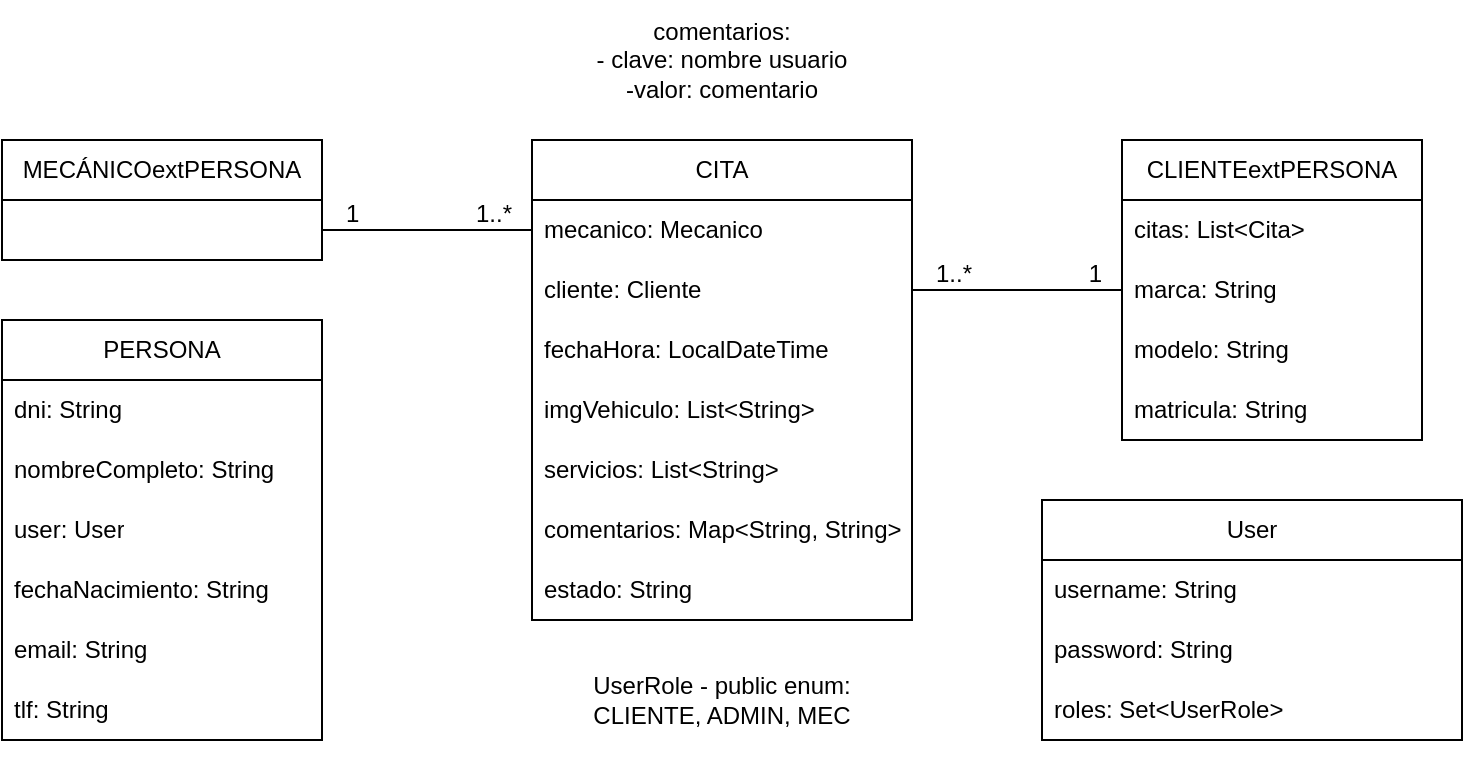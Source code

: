 <mxfile version="20.8.18" type="device"><diagram name="Página-1" id="-y81_2wt6zuWN6OEfqJj"><mxGraphModel dx="1434" dy="756" grid="1" gridSize="10" guides="1" tooltips="1" connect="1" arrows="1" fold="1" page="1" pageScale="1" pageWidth="827" pageHeight="1169" math="0" shadow="0"><root><mxCell id="0"/><mxCell id="1" parent="0"/><mxCell id="NmLjBCF2BtD-vYW53nOs-1" value="MECÁNICOextPERSONA" style="swimlane;fontStyle=0;childLayout=stackLayout;horizontal=1;startSize=30;horizontalStack=0;resizeParent=1;resizeParentMax=0;resizeLast=0;collapsible=1;marginBottom=0;whiteSpace=wrap;html=1;" parent="1" vertex="1"><mxGeometry x="30" y="120" width="160" height="60" as="geometry"/></mxCell><mxCell id="NmLjBCF2BtD-vYW53nOs-9" value="CITA" style="swimlane;fontStyle=0;childLayout=stackLayout;horizontal=1;startSize=30;horizontalStack=0;resizeParent=1;resizeParentMax=0;resizeLast=0;collapsible=1;marginBottom=0;whiteSpace=wrap;html=1;" parent="1" vertex="1"><mxGeometry x="295" y="120" width="190" height="240" as="geometry"/></mxCell><mxCell id="NmLjBCF2BtD-vYW53nOs-10" value="mecanico: Mecanico" style="text;strokeColor=none;fillColor=none;align=left;verticalAlign=middle;spacingLeft=4;spacingRight=4;overflow=hidden;points=[[0,0.5],[1,0.5]];portConstraint=eastwest;rotatable=0;whiteSpace=wrap;html=1;" parent="NmLjBCF2BtD-vYW53nOs-9" vertex="1"><mxGeometry y="30" width="190" height="30" as="geometry"/></mxCell><mxCell id="NmLjBCF2BtD-vYW53nOs-11" value="cliente: Cliente" style="text;strokeColor=none;fillColor=none;align=left;verticalAlign=middle;spacingLeft=4;spacingRight=4;overflow=hidden;points=[[0,0.5],[1,0.5]];portConstraint=eastwest;rotatable=0;whiteSpace=wrap;html=1;" parent="NmLjBCF2BtD-vYW53nOs-9" vertex="1"><mxGeometry y="60" width="190" height="30" as="geometry"/></mxCell><mxCell id="NmLjBCF2BtD-vYW53nOs-12" value="fechaHora: LocalDateTime" style="text;strokeColor=none;fillColor=none;align=left;verticalAlign=middle;spacingLeft=4;spacingRight=4;overflow=hidden;points=[[0,0.5],[1,0.5]];portConstraint=eastwest;rotatable=0;whiteSpace=wrap;html=1;" parent="NmLjBCF2BtD-vYW53nOs-9" vertex="1"><mxGeometry y="90" width="190" height="30" as="geometry"/></mxCell><mxCell id="NmLjBCF2BtD-vYW53nOs-13" value="imgVehiculo: List&amp;lt;String&amp;gt;" style="text;strokeColor=none;fillColor=none;align=left;verticalAlign=middle;spacingLeft=4;spacingRight=4;overflow=hidden;points=[[0,0.5],[1,0.5]];portConstraint=eastwest;rotatable=0;whiteSpace=wrap;html=1;" parent="NmLjBCF2BtD-vYW53nOs-9" vertex="1"><mxGeometry y="120" width="190" height="30" as="geometry"/></mxCell><mxCell id="NmLjBCF2BtD-vYW53nOs-15" value="servicios: List&amp;lt;String&amp;gt;" style="text;strokeColor=none;fillColor=none;align=left;verticalAlign=middle;spacingLeft=4;spacingRight=4;overflow=hidden;points=[[0,0.5],[1,0.5]];portConstraint=eastwest;rotatable=0;whiteSpace=wrap;html=1;" parent="NmLjBCF2BtD-vYW53nOs-9" vertex="1"><mxGeometry y="150" width="190" height="30" as="geometry"/></mxCell><mxCell id="NmLjBCF2BtD-vYW53nOs-42" value="comentarios: Map&amp;lt;String, String&amp;gt;" style="text;strokeColor=none;fillColor=none;align=left;verticalAlign=middle;spacingLeft=4;spacingRight=4;overflow=hidden;points=[[0,0.5],[1,0.5]];portConstraint=eastwest;rotatable=0;whiteSpace=wrap;html=1;" parent="NmLjBCF2BtD-vYW53nOs-9" vertex="1"><mxGeometry y="180" width="190" height="30" as="geometry"/></mxCell><mxCell id="uPhhhP_9xO2Fcjjc44AE-10" value="estado: String" style="text;strokeColor=none;fillColor=none;align=left;verticalAlign=middle;spacingLeft=4;spacingRight=4;overflow=hidden;points=[[0,0.5],[1,0.5]];portConstraint=eastwest;rotatable=0;whiteSpace=wrap;html=1;" vertex="1" parent="NmLjBCF2BtD-vYW53nOs-9"><mxGeometry y="210" width="190" height="30" as="geometry"/></mxCell><mxCell id="NmLjBCF2BtD-vYW53nOs-22" value="CLIENTEextPERSONA" style="swimlane;fontStyle=0;childLayout=stackLayout;horizontal=1;startSize=30;horizontalStack=0;resizeParent=1;resizeParentMax=0;resizeLast=0;collapsible=1;marginBottom=0;whiteSpace=wrap;html=1;" parent="1" vertex="1"><mxGeometry x="590" y="120" width="150" height="150" as="geometry"/></mxCell><mxCell id="NmLjBCF2BtD-vYW53nOs-30" value="citas: List&amp;lt;Cita&amp;gt;" style="text;strokeColor=none;fillColor=none;align=left;verticalAlign=middle;spacingLeft=4;spacingRight=4;overflow=hidden;points=[[0,0.5],[1,0.5]];portConstraint=eastwest;rotatable=0;whiteSpace=wrap;html=1;" parent="NmLjBCF2BtD-vYW53nOs-22" vertex="1"><mxGeometry y="30" width="150" height="30" as="geometry"/></mxCell><mxCell id="NmLjBCF2BtD-vYW53nOs-31" value="marca: String" style="text;strokeColor=none;fillColor=none;align=left;verticalAlign=middle;spacingLeft=4;spacingRight=4;overflow=hidden;points=[[0,0.5],[1,0.5]];portConstraint=eastwest;rotatable=0;whiteSpace=wrap;html=1;" parent="NmLjBCF2BtD-vYW53nOs-22" vertex="1"><mxGeometry y="60" width="150" height="30" as="geometry"/></mxCell><mxCell id="NmLjBCF2BtD-vYW53nOs-32" value="modelo: String" style="text;strokeColor=none;fillColor=none;align=left;verticalAlign=middle;spacingLeft=4;spacingRight=4;overflow=hidden;points=[[0,0.5],[1,0.5]];portConstraint=eastwest;rotatable=0;whiteSpace=wrap;html=1;" parent="NmLjBCF2BtD-vYW53nOs-22" vertex="1"><mxGeometry y="90" width="150" height="30" as="geometry"/></mxCell><mxCell id="NmLjBCF2BtD-vYW53nOs-33" value="matricula: String" style="text;strokeColor=none;fillColor=none;align=left;verticalAlign=middle;spacingLeft=4;spacingRight=4;overflow=hidden;points=[[0,0.5],[1,0.5]];portConstraint=eastwest;rotatable=0;whiteSpace=wrap;html=1;" parent="NmLjBCF2BtD-vYW53nOs-22" vertex="1"><mxGeometry y="120" width="150" height="30" as="geometry"/></mxCell><mxCell id="NmLjBCF2BtD-vYW53nOs-35" value="" style="endArrow=none;html=1;rounded=0;" parent="1" target="NmLjBCF2BtD-vYW53nOs-10" edge="1"><mxGeometry relative="1" as="geometry"><mxPoint x="190" y="165" as="sourcePoint"/><mxPoint x="330" y="340" as="targetPoint"/></mxGeometry></mxCell><mxCell id="NmLjBCF2BtD-vYW53nOs-36" value="1" style="resizable=0;html=1;align=left;verticalAlign=bottom;" parent="NmLjBCF2BtD-vYW53nOs-35" connectable="0" vertex="1"><mxGeometry x="-1" relative="1" as="geometry"><mxPoint x="10" as="offset"/></mxGeometry></mxCell><mxCell id="NmLjBCF2BtD-vYW53nOs-37" value="1..*" style="resizable=0;html=1;align=right;verticalAlign=bottom;" parent="NmLjBCF2BtD-vYW53nOs-35" connectable="0" vertex="1"><mxGeometry x="1" relative="1" as="geometry"><mxPoint x="-10" as="offset"/></mxGeometry></mxCell><mxCell id="NmLjBCF2BtD-vYW53nOs-38" value="" style="endArrow=none;html=1;rounded=0;exitX=1;exitY=0.5;exitDx=0;exitDy=0;entryX=0;entryY=0.5;entryDx=0;entryDy=0;" parent="1" source="NmLjBCF2BtD-vYW53nOs-11" target="NmLjBCF2BtD-vYW53nOs-31" edge="1"><mxGeometry relative="1" as="geometry"><mxPoint x="470" y="200" as="sourcePoint"/><mxPoint x="590" y="165" as="targetPoint"/></mxGeometry></mxCell><mxCell id="NmLjBCF2BtD-vYW53nOs-39" value="1..*" style="resizable=0;html=1;align=left;verticalAlign=bottom;" parent="NmLjBCF2BtD-vYW53nOs-38" connectable="0" vertex="1"><mxGeometry x="-1" relative="1" as="geometry"><mxPoint x="10" as="offset"/></mxGeometry></mxCell><mxCell id="NmLjBCF2BtD-vYW53nOs-40" value="1" style="resizable=0;html=1;align=right;verticalAlign=bottom;" parent="NmLjBCF2BtD-vYW53nOs-38" connectable="0" vertex="1"><mxGeometry x="1" relative="1" as="geometry"><mxPoint x="-10" as="offset"/></mxGeometry></mxCell><mxCell id="uPhhhP_9xO2Fcjjc44AE-1" value="User" style="swimlane;fontStyle=0;childLayout=stackLayout;horizontal=1;startSize=30;horizontalStack=0;resizeParent=1;resizeParentMax=0;resizeLast=0;collapsible=1;marginBottom=0;whiteSpace=wrap;html=1;" vertex="1" parent="1"><mxGeometry x="550" y="300" width="210" height="120" as="geometry"/></mxCell><mxCell id="uPhhhP_9xO2Fcjjc44AE-2" value="username: String" style="text;strokeColor=none;fillColor=none;align=left;verticalAlign=middle;spacingLeft=4;spacingRight=4;overflow=hidden;points=[[0,0.5],[1,0.5]];portConstraint=eastwest;rotatable=0;whiteSpace=wrap;html=1;" vertex="1" parent="uPhhhP_9xO2Fcjjc44AE-1"><mxGeometry y="30" width="210" height="30" as="geometry"/></mxCell><mxCell id="uPhhhP_9xO2Fcjjc44AE-3" value="password: String" style="text;strokeColor=none;fillColor=none;align=left;verticalAlign=middle;spacingLeft=4;spacingRight=4;overflow=hidden;points=[[0,0.5],[1,0.5]];portConstraint=eastwest;rotatable=0;whiteSpace=wrap;html=1;" vertex="1" parent="uPhhhP_9xO2Fcjjc44AE-1"><mxGeometry y="60" width="210" height="30" as="geometry"/></mxCell><mxCell id="uPhhhP_9xO2Fcjjc44AE-4" value="roles: Set&amp;lt;UserRole&amp;gt;" style="text;strokeColor=none;fillColor=none;align=left;verticalAlign=middle;spacingLeft=4;spacingRight=4;overflow=hidden;points=[[0,0.5],[1,0.5]];portConstraint=eastwest;rotatable=0;whiteSpace=wrap;html=1;" vertex="1" parent="uPhhhP_9xO2Fcjjc44AE-1"><mxGeometry y="90" width="210" height="30" as="geometry"/></mxCell><mxCell id="uPhhhP_9xO2Fcjjc44AE-8" value="comentarios:&lt;br&gt;- clave: nombre usuario&lt;br&gt;-valor: comentario" style="text;html=1;strokeColor=none;fillColor=none;align=center;verticalAlign=middle;whiteSpace=wrap;rounded=0;" vertex="1" parent="1"><mxGeometry x="300" y="50" width="180" height="60" as="geometry"/></mxCell><mxCell id="uPhhhP_9xO2Fcjjc44AE-9" value="UserRole -&amp;nbsp;public enum: CLIENTE, ADMIN, MEC" style="text;html=1;strokeColor=none;fillColor=none;align=center;verticalAlign=middle;whiteSpace=wrap;rounded=0;" vertex="1" parent="1"><mxGeometry x="320" y="370" width="140" height="60" as="geometry"/></mxCell><mxCell id="uPhhhP_9xO2Fcjjc44AE-15" value="PERSONA" style="swimlane;fontStyle=0;childLayout=stackLayout;horizontal=1;startSize=30;horizontalStack=0;resizeParent=1;resizeParentMax=0;resizeLast=0;collapsible=1;marginBottom=0;whiteSpace=wrap;html=1;" vertex="1" parent="1"><mxGeometry x="30" y="210" width="160" height="210" as="geometry"/></mxCell><mxCell id="uPhhhP_9xO2Fcjjc44AE-16" value="dni: String" style="text;strokeColor=none;fillColor=none;align=left;verticalAlign=middle;spacingLeft=4;spacingRight=4;overflow=hidden;points=[[0,0.5],[1,0.5]];portConstraint=eastwest;rotatable=0;whiteSpace=wrap;html=1;" vertex="1" parent="uPhhhP_9xO2Fcjjc44AE-15"><mxGeometry y="30" width="160" height="30" as="geometry"/></mxCell><mxCell id="uPhhhP_9xO2Fcjjc44AE-17" value="nombreCompleto: String" style="text;strokeColor=none;fillColor=none;align=left;verticalAlign=middle;spacingLeft=4;spacingRight=4;overflow=hidden;points=[[0,0.5],[1,0.5]];portConstraint=eastwest;rotatable=0;whiteSpace=wrap;html=1;" vertex="1" parent="uPhhhP_9xO2Fcjjc44AE-15"><mxGeometry y="60" width="160" height="30" as="geometry"/></mxCell><mxCell id="uPhhhP_9xO2Fcjjc44AE-18" value="user: User" style="text;strokeColor=none;fillColor=none;align=left;verticalAlign=middle;spacingLeft=4;spacingRight=4;overflow=hidden;points=[[0,0.5],[1,0.5]];portConstraint=eastwest;rotatable=0;whiteSpace=wrap;html=1;" vertex="1" parent="uPhhhP_9xO2Fcjjc44AE-15"><mxGeometry y="90" width="160" height="30" as="geometry"/></mxCell><mxCell id="uPhhhP_9xO2Fcjjc44AE-19" value="fechaNacimiento: String" style="text;strokeColor=none;fillColor=none;align=left;verticalAlign=middle;spacingLeft=4;spacingRight=4;overflow=hidden;points=[[0,0.5],[1,0.5]];portConstraint=eastwest;rotatable=0;whiteSpace=wrap;html=1;" vertex="1" parent="uPhhhP_9xO2Fcjjc44AE-15"><mxGeometry y="120" width="160" height="30" as="geometry"/></mxCell><mxCell id="uPhhhP_9xO2Fcjjc44AE-20" value="email: String" style="text;strokeColor=none;fillColor=none;align=left;verticalAlign=middle;spacingLeft=4;spacingRight=4;overflow=hidden;points=[[0,0.5],[1,0.5]];portConstraint=eastwest;rotatable=0;whiteSpace=wrap;html=1;" vertex="1" parent="uPhhhP_9xO2Fcjjc44AE-15"><mxGeometry y="150" width="160" height="30" as="geometry"/></mxCell><mxCell id="uPhhhP_9xO2Fcjjc44AE-21" value="tlf: String" style="text;strokeColor=none;fillColor=none;align=left;verticalAlign=middle;spacingLeft=4;spacingRight=4;overflow=hidden;points=[[0,0.5],[1,0.5]];portConstraint=eastwest;rotatable=0;whiteSpace=wrap;html=1;" vertex="1" parent="uPhhhP_9xO2Fcjjc44AE-15"><mxGeometry y="180" width="160" height="30" as="geometry"/></mxCell></root></mxGraphModel></diagram></mxfile>